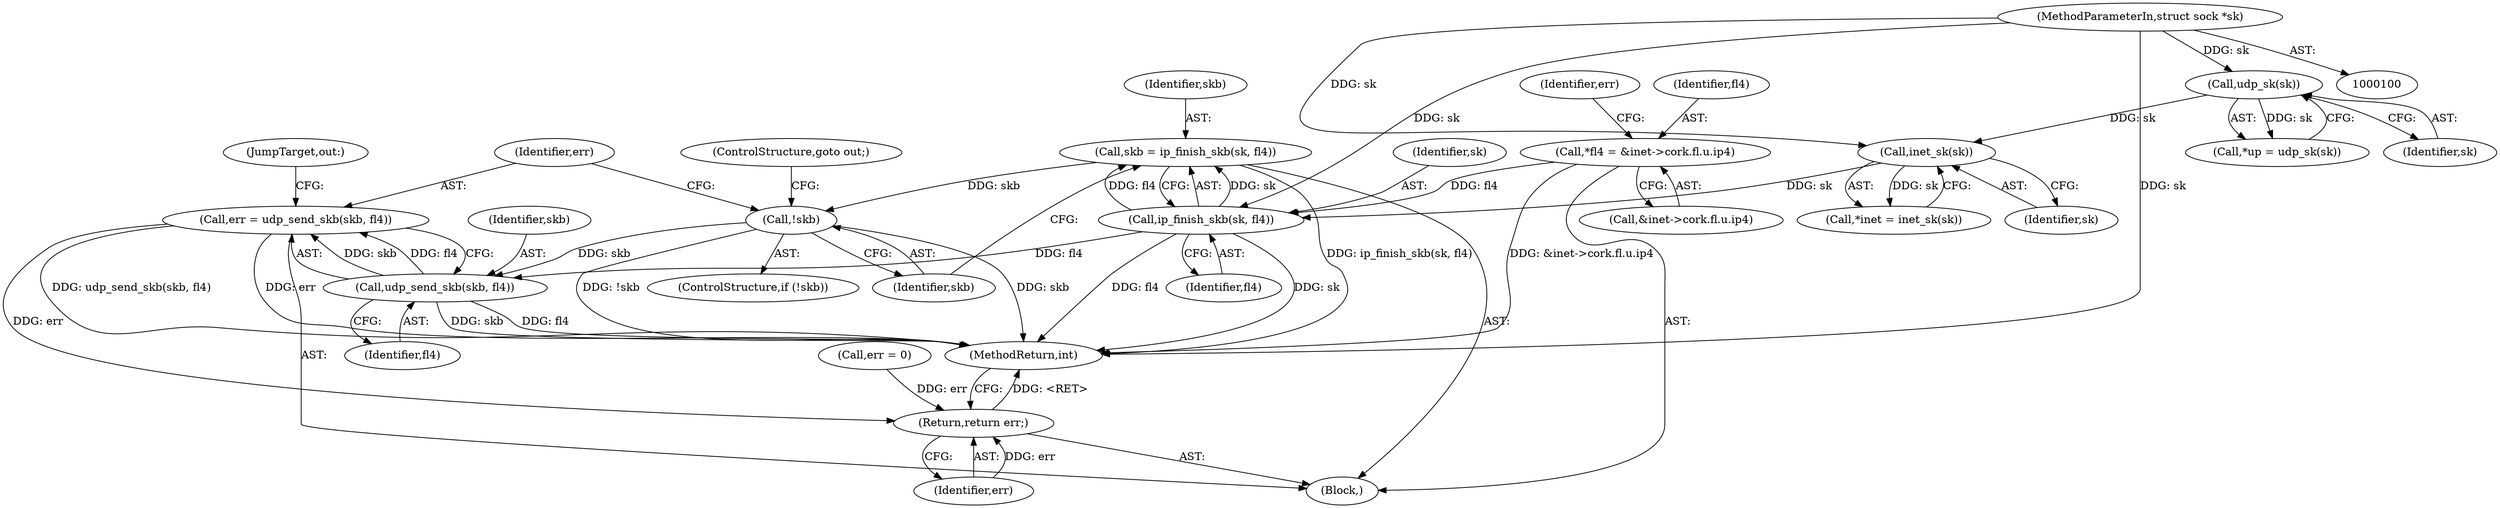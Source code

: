 digraph "0_linux_8822b64a0fa64a5dd1dfcf837c5b0be83f8c05d1@API" {
"1000140" [label="(Call,err = udp_send_skb(skb, fl4))"];
"1000142" [label="(Call,udp_send_skb(skb, fl4))"];
"1000137" [label="(Call,!skb)"];
"1000131" [label="(Call,skb = ip_finish_skb(sk, fl4))"];
"1000133" [label="(Call,ip_finish_skb(sk, fl4))"];
"1000111" [label="(Call,inet_sk(sk))"];
"1000106" [label="(Call,udp_sk(sk))"];
"1000101" [label="(MethodParameterIn,struct sock *sk)"];
"1000114" [label="(Call,*fl4 = &inet->cork.fl.u.ip4)"];
"1000156" [label="(Return,return err;)"];
"1000109" [label="(Call,*inet = inet_sk(sk))"];
"1000112" [label="(Identifier,sk)"];
"1000131" [label="(Call,skb = ip_finish_skb(sk, fl4))"];
"1000136" [label="(ControlStructure,if (!skb))"];
"1000101" [label="(MethodParameterIn,struct sock *sk)"];
"1000116" [label="(Call,&inet->cork.fl.u.ip4)"];
"1000111" [label="(Call,inet_sk(sk))"];
"1000138" [label="(Identifier,skb)"];
"1000139" [label="(ControlStructure,goto out;)"];
"1000133" [label="(Call,ip_finish_skb(sk, fl4))"];
"1000144" [label="(Identifier,fl4)"];
"1000129" [label="(Identifier,err)"];
"1000137" [label="(Call,!skb)"];
"1000142" [label="(Call,udp_send_skb(skb, fl4))"];
"1000115" [label="(Identifier,fl4)"];
"1000145" [label="(JumpTarget,out:)"];
"1000104" [label="(Call,*up = udp_sk(sk))"];
"1000156" [label="(Return,return err;)"];
"1000143" [label="(Identifier,skb)"];
"1000157" [label="(Identifier,err)"];
"1000158" [label="(MethodReturn,int)"];
"1000134" [label="(Identifier,sk)"];
"1000106" [label="(Call,udp_sk(sk))"];
"1000140" [label="(Call,err = udp_send_skb(skb, fl4))"];
"1000102" [label="(Block,)"];
"1000141" [label="(Identifier,err)"];
"1000114" [label="(Call,*fl4 = &inet->cork.fl.u.ip4)"];
"1000135" [label="(Identifier,fl4)"];
"1000107" [label="(Identifier,sk)"];
"1000132" [label="(Identifier,skb)"];
"1000128" [label="(Call,err = 0)"];
"1000140" -> "1000102"  [label="AST: "];
"1000140" -> "1000142"  [label="CFG: "];
"1000141" -> "1000140"  [label="AST: "];
"1000142" -> "1000140"  [label="AST: "];
"1000145" -> "1000140"  [label="CFG: "];
"1000140" -> "1000158"  [label="DDG: udp_send_skb(skb, fl4)"];
"1000140" -> "1000158"  [label="DDG: err"];
"1000142" -> "1000140"  [label="DDG: skb"];
"1000142" -> "1000140"  [label="DDG: fl4"];
"1000140" -> "1000156"  [label="DDG: err"];
"1000142" -> "1000144"  [label="CFG: "];
"1000143" -> "1000142"  [label="AST: "];
"1000144" -> "1000142"  [label="AST: "];
"1000142" -> "1000158"  [label="DDG: skb"];
"1000142" -> "1000158"  [label="DDG: fl4"];
"1000137" -> "1000142"  [label="DDG: skb"];
"1000133" -> "1000142"  [label="DDG: fl4"];
"1000137" -> "1000136"  [label="AST: "];
"1000137" -> "1000138"  [label="CFG: "];
"1000138" -> "1000137"  [label="AST: "];
"1000139" -> "1000137"  [label="CFG: "];
"1000141" -> "1000137"  [label="CFG: "];
"1000137" -> "1000158"  [label="DDG: skb"];
"1000137" -> "1000158"  [label="DDG: !skb"];
"1000131" -> "1000137"  [label="DDG: skb"];
"1000131" -> "1000102"  [label="AST: "];
"1000131" -> "1000133"  [label="CFG: "];
"1000132" -> "1000131"  [label="AST: "];
"1000133" -> "1000131"  [label="AST: "];
"1000138" -> "1000131"  [label="CFG: "];
"1000131" -> "1000158"  [label="DDG: ip_finish_skb(sk, fl4)"];
"1000133" -> "1000131"  [label="DDG: sk"];
"1000133" -> "1000131"  [label="DDG: fl4"];
"1000133" -> "1000135"  [label="CFG: "];
"1000134" -> "1000133"  [label="AST: "];
"1000135" -> "1000133"  [label="AST: "];
"1000133" -> "1000158"  [label="DDG: sk"];
"1000133" -> "1000158"  [label="DDG: fl4"];
"1000111" -> "1000133"  [label="DDG: sk"];
"1000101" -> "1000133"  [label="DDG: sk"];
"1000114" -> "1000133"  [label="DDG: fl4"];
"1000111" -> "1000109"  [label="AST: "];
"1000111" -> "1000112"  [label="CFG: "];
"1000112" -> "1000111"  [label="AST: "];
"1000109" -> "1000111"  [label="CFG: "];
"1000111" -> "1000109"  [label="DDG: sk"];
"1000106" -> "1000111"  [label="DDG: sk"];
"1000101" -> "1000111"  [label="DDG: sk"];
"1000106" -> "1000104"  [label="AST: "];
"1000106" -> "1000107"  [label="CFG: "];
"1000107" -> "1000106"  [label="AST: "];
"1000104" -> "1000106"  [label="CFG: "];
"1000106" -> "1000104"  [label="DDG: sk"];
"1000101" -> "1000106"  [label="DDG: sk"];
"1000101" -> "1000100"  [label="AST: "];
"1000101" -> "1000158"  [label="DDG: sk"];
"1000114" -> "1000102"  [label="AST: "];
"1000114" -> "1000116"  [label="CFG: "];
"1000115" -> "1000114"  [label="AST: "];
"1000116" -> "1000114"  [label="AST: "];
"1000129" -> "1000114"  [label="CFG: "];
"1000114" -> "1000158"  [label="DDG: &inet->cork.fl.u.ip4"];
"1000156" -> "1000102"  [label="AST: "];
"1000156" -> "1000157"  [label="CFG: "];
"1000157" -> "1000156"  [label="AST: "];
"1000158" -> "1000156"  [label="CFG: "];
"1000156" -> "1000158"  [label="DDG: <RET>"];
"1000157" -> "1000156"  [label="DDG: err"];
"1000128" -> "1000156"  [label="DDG: err"];
}
